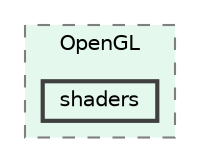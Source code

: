 digraph "Lys/src/Lys/renderer/OpenGL/shaders"
{
 // LATEX_PDF_SIZE
  bgcolor="transparent";
  edge [fontname=Helvetica,fontsize=10,labelfontname=Helvetica,labelfontsize=10];
  node [fontname=Helvetica,fontsize=10,shape=box,height=0.2,width=0.4];
  compound=true
  subgraph clusterdir_5cc1032a10f5c2c7f4832553578b6109 {
    graph [ bgcolor="#e4f8ee", pencolor="grey50", label="OpenGL", fontname=Helvetica,fontsize=10 style="filled,dashed", URL="dir_5cc1032a10f5c2c7f4832553578b6109.html",tooltip=""]
  dir_160e5c32b555a68648edd9002284adb8 [label="shaders", fillcolor="#e4f8ee", color="grey25", style="filled,bold", URL="dir_160e5c32b555a68648edd9002284adb8.html",tooltip=""];
  }
}
